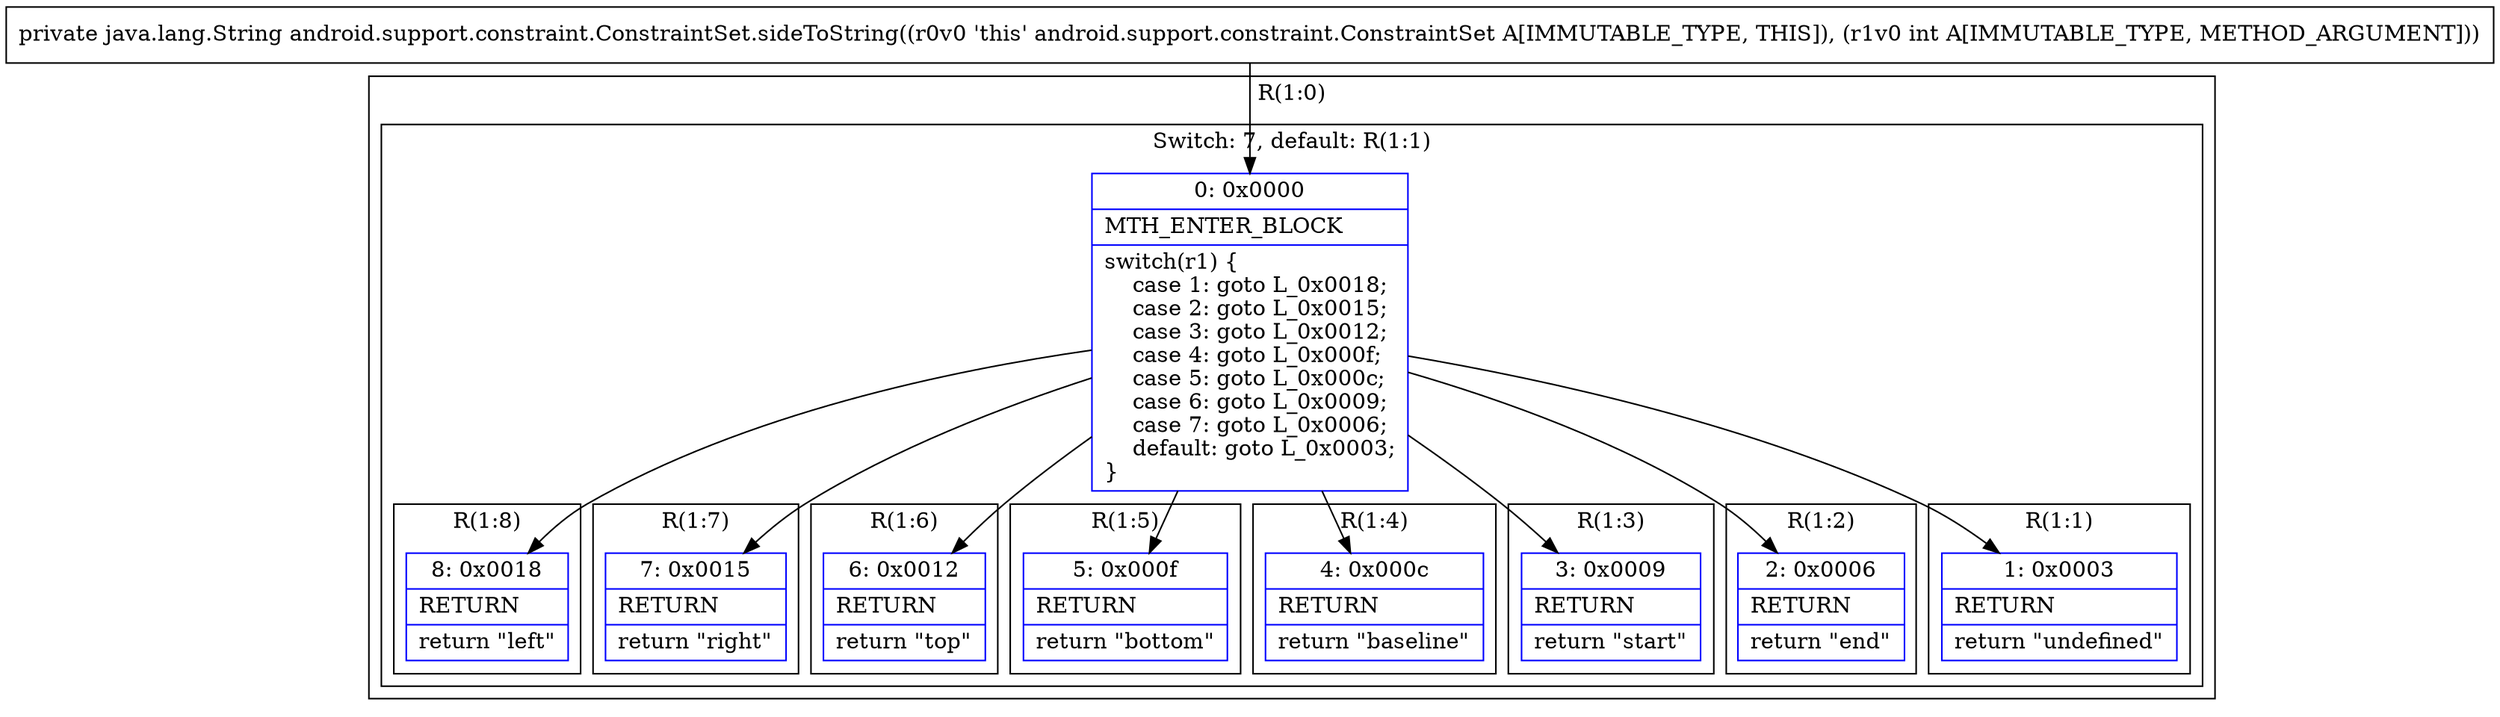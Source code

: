digraph "CFG forandroid.support.constraint.ConstraintSet.sideToString(I)Ljava\/lang\/String;" {
subgraph cluster_Region_1905217776 {
label = "R(1:0)";
node [shape=record,color=blue];
subgraph cluster_SwitchRegion_1204102613 {
label = "Switch: 7, default: R(1:1)";
node [shape=record,color=blue];
Node_0 [shape=record,label="{0\:\ 0x0000|MTH_ENTER_BLOCK\l|switch(r1) \{\l    case 1: goto L_0x0018;\l    case 2: goto L_0x0015;\l    case 3: goto L_0x0012;\l    case 4: goto L_0x000f;\l    case 5: goto L_0x000c;\l    case 6: goto L_0x0009;\l    case 7: goto L_0x0006;\l    default: goto L_0x0003;\l\}\l}"];
subgraph cluster_Region_1161294918 {
label = "R(1:8)";
node [shape=record,color=blue];
Node_8 [shape=record,label="{8\:\ 0x0018|RETURN\l|return \"left\"\l}"];
}
subgraph cluster_Region_400196263 {
label = "R(1:7)";
node [shape=record,color=blue];
Node_7 [shape=record,label="{7\:\ 0x0015|RETURN\l|return \"right\"\l}"];
}
subgraph cluster_Region_484001916 {
label = "R(1:6)";
node [shape=record,color=blue];
Node_6 [shape=record,label="{6\:\ 0x0012|RETURN\l|return \"top\"\l}"];
}
subgraph cluster_Region_1918647743 {
label = "R(1:5)";
node [shape=record,color=blue];
Node_5 [shape=record,label="{5\:\ 0x000f|RETURN\l|return \"bottom\"\l}"];
}
subgraph cluster_Region_145977974 {
label = "R(1:4)";
node [shape=record,color=blue];
Node_4 [shape=record,label="{4\:\ 0x000c|RETURN\l|return \"baseline\"\l}"];
}
subgraph cluster_Region_1262425725 {
label = "R(1:3)";
node [shape=record,color=blue];
Node_3 [shape=record,label="{3\:\ 0x0009|RETURN\l|return \"start\"\l}"];
}
subgraph cluster_Region_502480334 {
label = "R(1:2)";
node [shape=record,color=blue];
Node_2 [shape=record,label="{2\:\ 0x0006|RETURN\l|return \"end\"\l}"];
}
subgraph cluster_Region_240212490 {
label = "R(1:1)";
node [shape=record,color=blue];
Node_1 [shape=record,label="{1\:\ 0x0003|RETURN\l|return \"undefined\"\l}"];
}
}
}
MethodNode[shape=record,label="{private java.lang.String android.support.constraint.ConstraintSet.sideToString((r0v0 'this' android.support.constraint.ConstraintSet A[IMMUTABLE_TYPE, THIS]), (r1v0 int A[IMMUTABLE_TYPE, METHOD_ARGUMENT])) }"];
MethodNode -> Node_0;
Node_0 -> Node_1;
Node_0 -> Node_2;
Node_0 -> Node_3;
Node_0 -> Node_4;
Node_0 -> Node_5;
Node_0 -> Node_6;
Node_0 -> Node_7;
Node_0 -> Node_8;
}

